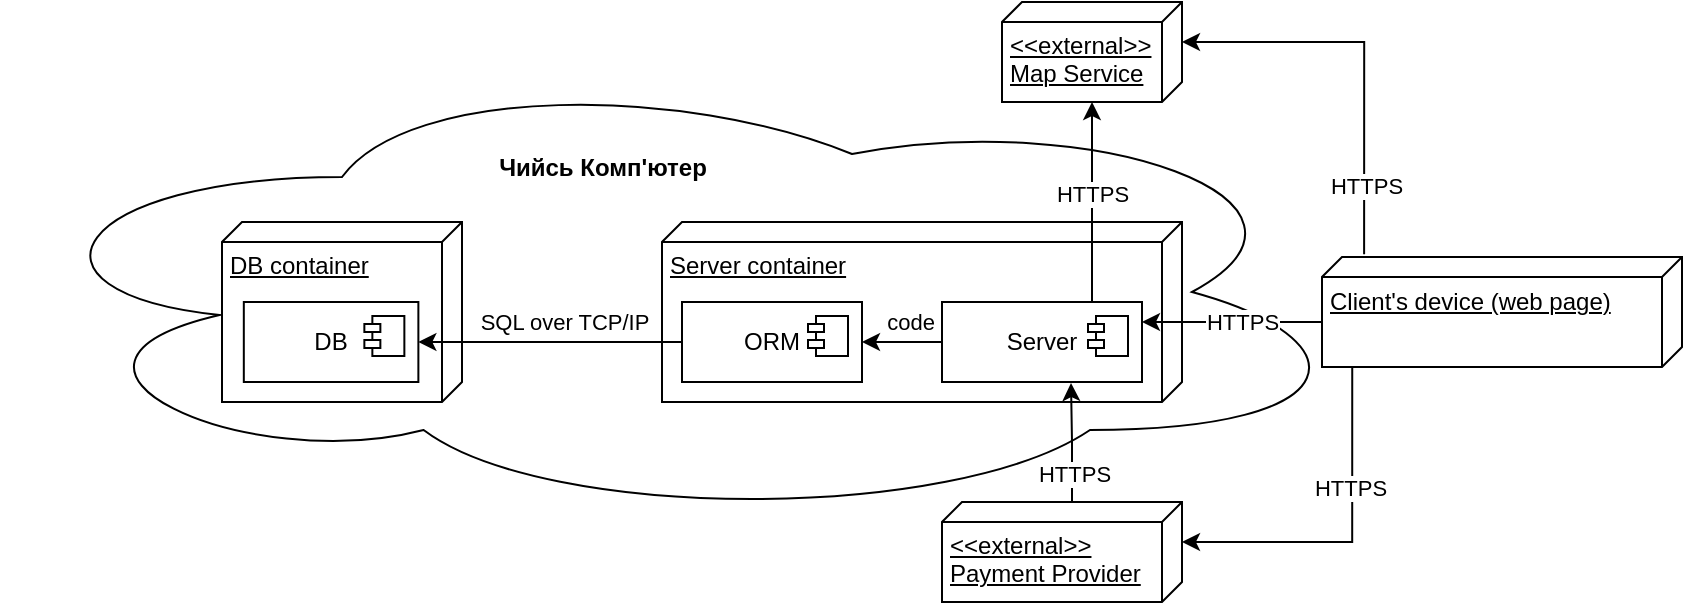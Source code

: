 <mxfile version="28.2.5">
  <diagram name="Page-1" id="ZAJxCy9UpNBgk7UO9xpd">
    <mxGraphModel dx="1515" dy="1517" grid="1" gridSize="10" guides="1" tooltips="1" connect="1" arrows="1" fold="1" page="1" pageScale="1" pageWidth="827" pageHeight="1169" math="0" shadow="0">
      <root>
        <mxCell id="0" />
        <mxCell id="1" parent="0" />
        <mxCell id="fRqiLNEErDv1-o9UYtsq-18" value="" style="ellipse;shape=cloud;whiteSpace=wrap;html=1;align=center;" vertex="1" parent="1">
          <mxGeometry x="-40" y="-10" width="680" height="230" as="geometry" />
        </mxCell>
        <mxCell id="fRqiLNEErDv1-o9UYtsq-42" value="Server container" style="verticalAlign=top;align=left;spacingTop=8;spacingLeft=2;spacingRight=12;shape=cube;size=10;direction=south;fontStyle=4;html=1;whiteSpace=wrap;" vertex="1" parent="1">
          <mxGeometry x="290" y="70" width="260" height="90" as="geometry" />
        </mxCell>
        <mxCell id="fRqiLNEErDv1-o9UYtsq-29" value="ORM" style="html=1;dropTarget=0;whiteSpace=wrap;" vertex="1" parent="1">
          <mxGeometry x="300" y="110" width="90" height="40" as="geometry" />
        </mxCell>
        <mxCell id="fRqiLNEErDv1-o9UYtsq-30" value="" style="shape=module;jettyWidth=8;jettyHeight=4;" vertex="1" parent="fRqiLNEErDv1-o9UYtsq-29">
          <mxGeometry x="1" width="20" height="20" relative="1" as="geometry">
            <mxPoint x="-27" y="7" as="offset" />
          </mxGeometry>
        </mxCell>
        <mxCell id="fRqiLNEErDv1-o9UYtsq-40" style="edgeStyle=orthogonalEdgeStyle;rounded=0;orthogonalLoop=1;jettySize=auto;html=1;exitX=0;exitY=0.5;exitDx=0;exitDy=0;entryX=1;entryY=0.5;entryDx=0;entryDy=0;" edge="1" parent="1" source="fRqiLNEErDv1-o9UYtsq-32" target="fRqiLNEErDv1-o9UYtsq-29">
          <mxGeometry relative="1" as="geometry" />
        </mxCell>
        <mxCell id="fRqiLNEErDv1-o9UYtsq-41" value="code" style="edgeLabel;html=1;align=center;verticalAlign=middle;resizable=0;points=[];" vertex="1" connectable="0" parent="fRqiLNEErDv1-o9UYtsq-40">
          <mxGeometry x="0.371" y="-1" relative="1" as="geometry">
            <mxPoint x="11" y="-9" as="offset" />
          </mxGeometry>
        </mxCell>
        <mxCell id="fRqiLNEErDv1-o9UYtsq-64" style="edgeStyle=orthogonalEdgeStyle;rounded=0;orthogonalLoop=1;jettySize=auto;html=1;exitX=0.75;exitY=0;exitDx=0;exitDy=0;" edge="1" parent="1" source="fRqiLNEErDv1-o9UYtsq-32" target="fRqiLNEErDv1-o9UYtsq-44">
          <mxGeometry relative="1" as="geometry" />
        </mxCell>
        <mxCell id="fRqiLNEErDv1-o9UYtsq-66" value="HTTPS" style="edgeLabel;html=1;align=center;verticalAlign=middle;resizable=0;points=[];" vertex="1" connectable="0" parent="fRqiLNEErDv1-o9UYtsq-64">
          <mxGeometry x="-0.031" relative="1" as="geometry">
            <mxPoint y="-6" as="offset" />
          </mxGeometry>
        </mxCell>
        <mxCell id="fRqiLNEErDv1-o9UYtsq-32" value="Server" style="html=1;dropTarget=0;whiteSpace=wrap;" vertex="1" parent="1">
          <mxGeometry x="430" y="110" width="100" height="40" as="geometry" />
        </mxCell>
        <mxCell id="fRqiLNEErDv1-o9UYtsq-33" value="" style="shape=module;jettyWidth=8;jettyHeight=4;" vertex="1" parent="fRqiLNEErDv1-o9UYtsq-32">
          <mxGeometry x="1" width="20" height="20" relative="1" as="geometry">
            <mxPoint x="-27" y="7" as="offset" />
          </mxGeometry>
        </mxCell>
        <mxCell id="fRqiLNEErDv1-o9UYtsq-34" value="Чийсь Комп&#39;ютер" style="text;align=center;fontStyle=1;verticalAlign=middle;spacingLeft=3;spacingRight=3;strokeColor=none;rotatable=0;points=[[0,0.5],[1,0.5]];portConstraint=eastwest;html=1;" vertex="1" parent="1">
          <mxGeometry x="220" y="30" width="80" height="26" as="geometry" />
        </mxCell>
        <mxCell id="fRqiLNEErDv1-o9UYtsq-35" value="" style="group" vertex="1" connectable="0" parent="1">
          <mxGeometry x="70" y="70" width="120" height="90" as="geometry" />
        </mxCell>
        <mxCell id="fRqiLNEErDv1-o9UYtsq-25" value="DB container" style="verticalAlign=top;align=left;spacingTop=8;spacingLeft=2;spacingRight=12;shape=cube;size=10;direction=south;fontStyle=4;html=1;whiteSpace=wrap;" vertex="1" parent="fRqiLNEErDv1-o9UYtsq-35">
          <mxGeometry width="120.0" height="90" as="geometry" />
        </mxCell>
        <mxCell id="fRqiLNEErDv1-o9UYtsq-27" value="DB" style="html=1;dropTarget=0;whiteSpace=wrap;" vertex="1" parent="fRqiLNEErDv1-o9UYtsq-35">
          <mxGeometry x="10.909" y="40" width="87.273" height="40" as="geometry" />
        </mxCell>
        <mxCell id="fRqiLNEErDv1-o9UYtsq-28" value="" style="shape=module;jettyWidth=8;jettyHeight=4;" vertex="1" parent="fRqiLNEErDv1-o9UYtsq-27">
          <mxGeometry x="1" width="20" height="20" relative="1" as="geometry">
            <mxPoint x="-27" y="7" as="offset" />
          </mxGeometry>
        </mxCell>
        <mxCell id="fRqiLNEErDv1-o9UYtsq-36" style="edgeStyle=orthogonalEdgeStyle;rounded=0;orthogonalLoop=1;jettySize=auto;html=1;exitX=0;exitY=0.5;exitDx=0;exitDy=0;entryX=1;entryY=0.5;entryDx=0;entryDy=0;" edge="1" parent="1" source="fRqiLNEErDv1-o9UYtsq-29" target="fRqiLNEErDv1-o9UYtsq-27">
          <mxGeometry relative="1" as="geometry" />
        </mxCell>
        <mxCell id="fRqiLNEErDv1-o9UYtsq-37" value="SQL over TCP/IP" style="edgeLabel;html=1;align=center;verticalAlign=middle;resizable=0;points=[];" vertex="1" connectable="0" parent="fRqiLNEErDv1-o9UYtsq-36">
          <mxGeometry x="0.3" y="1" relative="1" as="geometry">
            <mxPoint x="26" y="-11" as="offset" />
          </mxGeometry>
        </mxCell>
        <mxCell id="fRqiLNEErDv1-o9UYtsq-44" value="&lt;div&gt;&amp;lt;&amp;lt;external&amp;gt;&amp;gt;&lt;/div&gt;&lt;div&gt;Map Service&lt;/div&gt;" style="verticalAlign=top;align=left;spacingTop=8;spacingLeft=2;spacingRight=12;shape=cube;size=10;direction=south;fontStyle=4;html=1;whiteSpace=wrap;" vertex="1" parent="1">
          <mxGeometry x="460" y="-40" width="90" height="50" as="geometry" />
        </mxCell>
        <mxCell id="fRqiLNEErDv1-o9UYtsq-45" value="&lt;div&gt;&amp;lt;&amp;lt;external&amp;gt;&amp;gt;&lt;/div&gt;&lt;div&gt;Payment Provider&lt;/div&gt;" style="verticalAlign=top;align=left;spacingTop=8;spacingLeft=2;spacingRight=12;shape=cube;size=10;direction=south;fontStyle=4;html=1;whiteSpace=wrap;" vertex="1" parent="1">
          <mxGeometry x="430" y="210" width="120" height="50" as="geometry" />
        </mxCell>
        <mxCell id="fRqiLNEErDv1-o9UYtsq-52" style="edgeStyle=orthogonalEdgeStyle;rounded=0;orthogonalLoop=1;jettySize=auto;html=1;exitX=0;exitY=0;exitDx=32.5;exitDy=180;exitPerimeter=0;entryX=1;entryY=0.25;entryDx=0;entryDy=0;" edge="1" parent="1" source="fRqiLNEErDv1-o9UYtsq-50" target="fRqiLNEErDv1-o9UYtsq-32">
          <mxGeometry relative="1" as="geometry" />
        </mxCell>
        <mxCell id="fRqiLNEErDv1-o9UYtsq-54" value="HTTPS" style="edgeLabel;html=1;align=center;verticalAlign=middle;resizable=0;points=[];" vertex="1" connectable="0" parent="fRqiLNEErDv1-o9UYtsq-52">
          <mxGeometry x="-0.114" relative="1" as="geometry">
            <mxPoint as="offset" />
          </mxGeometry>
        </mxCell>
        <mxCell id="fRqiLNEErDv1-o9UYtsq-50" value="Client&#39;s device (web page)" style="verticalAlign=top;align=left;spacingTop=8;spacingLeft=2;spacingRight=12;shape=cube;size=10;direction=south;fontStyle=4;html=1;whiteSpace=wrap;" vertex="1" parent="1">
          <mxGeometry x="620" y="87.5" width="180" height="55" as="geometry" />
        </mxCell>
        <mxCell id="fRqiLNEErDv1-o9UYtsq-55" style="edgeStyle=orthogonalEdgeStyle;rounded=0;orthogonalLoop=1;jettySize=auto;html=1;exitX=-0.024;exitY=0.883;exitDx=0;exitDy=0;exitPerimeter=0;entryX=0;entryY=0;entryDx=20;entryDy=0;entryPerimeter=0;" edge="1" parent="1" source="fRqiLNEErDv1-o9UYtsq-50" target="fRqiLNEErDv1-o9UYtsq-44">
          <mxGeometry relative="1" as="geometry">
            <Array as="points">
              <mxPoint x="641" y="-20" />
            </Array>
          </mxGeometry>
        </mxCell>
        <mxCell id="fRqiLNEErDv1-o9UYtsq-62" value="HTTPS" style="edgeLabel;html=1;align=center;verticalAlign=middle;resizable=0;points=[];" vertex="1" connectable="0" parent="fRqiLNEErDv1-o9UYtsq-55">
          <mxGeometry x="-0.653" y="-1" relative="1" as="geometry">
            <mxPoint as="offset" />
          </mxGeometry>
        </mxCell>
        <mxCell id="fRqiLNEErDv1-o9UYtsq-56" style="edgeStyle=orthogonalEdgeStyle;rounded=0;orthogonalLoop=1;jettySize=auto;html=1;exitX=0.996;exitY=0.916;exitDx=0;exitDy=0;exitPerimeter=0;entryX=0;entryY=0;entryDx=20;entryDy=0;entryPerimeter=0;" edge="1" parent="1" source="fRqiLNEErDv1-o9UYtsq-50" target="fRqiLNEErDv1-o9UYtsq-45">
          <mxGeometry relative="1" as="geometry" />
        </mxCell>
        <mxCell id="fRqiLNEErDv1-o9UYtsq-61" value="HTTPS" style="edgeLabel;html=1;align=center;verticalAlign=middle;resizable=0;points=[];" vertex="1" connectable="0" parent="fRqiLNEErDv1-o9UYtsq-56">
          <mxGeometry x="-0.306" y="-1" relative="1" as="geometry">
            <mxPoint as="offset" />
          </mxGeometry>
        </mxCell>
        <mxCell id="fRqiLNEErDv1-o9UYtsq-63" style="edgeStyle=orthogonalEdgeStyle;rounded=0;orthogonalLoop=1;jettySize=auto;html=1;exitX=0;exitY=0;exitDx=0;exitDy=55;exitPerimeter=0;entryX=0.645;entryY=1.013;entryDx=0;entryDy=0;entryPerimeter=0;" edge="1" parent="1" source="fRqiLNEErDv1-o9UYtsq-45" target="fRqiLNEErDv1-o9UYtsq-32">
          <mxGeometry relative="1" as="geometry" />
        </mxCell>
        <mxCell id="fRqiLNEErDv1-o9UYtsq-68" value="HTTPS" style="edgeLabel;html=1;align=center;verticalAlign=middle;resizable=0;points=[];" vertex="1" connectable="0" parent="fRqiLNEErDv1-o9UYtsq-63">
          <mxGeometry x="-0.51" y="-1" relative="1" as="geometry">
            <mxPoint as="offset" />
          </mxGeometry>
        </mxCell>
      </root>
    </mxGraphModel>
  </diagram>
</mxfile>
